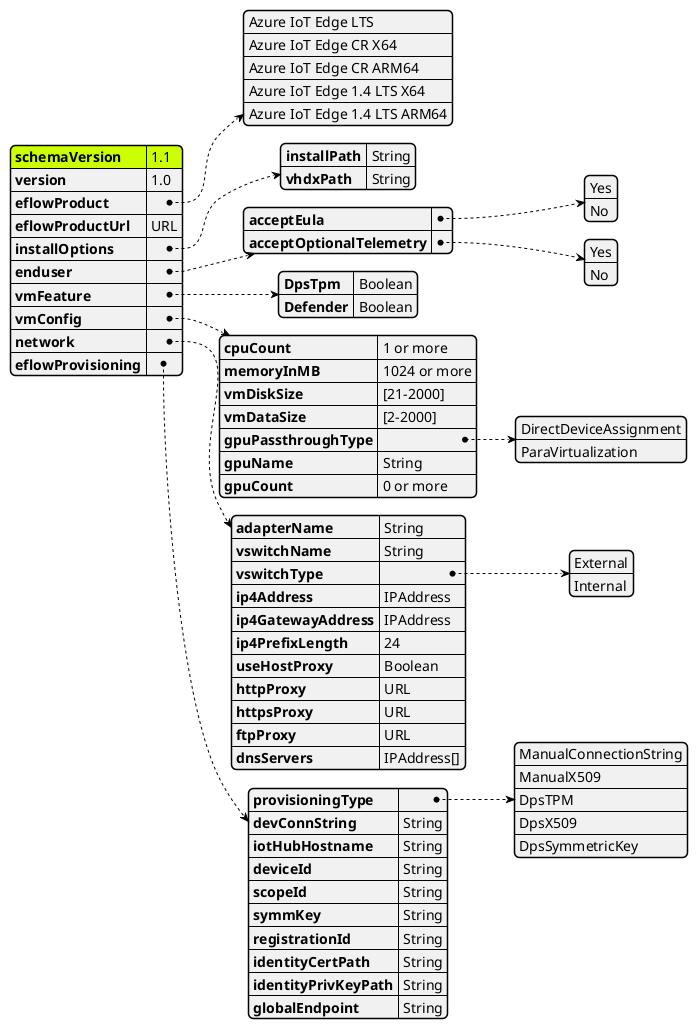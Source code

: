 @startjson eflowAutoDeploy
<style>
jsonDiagram {
  node {
    FontName Segoe UI SemiBold
    FontColor blue
    FontSize 14
    RoundCorner 10
    LineThickness 1
    separator {
      LineThickness 0.25
      LineColor black
    }
  }
  arrow {
    LineColor blue
    LineThickness 1
    LineStyle 2;5
  }
  highlight {
      BackgroundColor Blue
      FontColor White
  }
}
</style>
#highlight "schemaVersion"
{
    "schemaVersion":"1.1",
    "version":"1.0",
    "eflowProduct" :["Azure IoT Edge LTS", "Azure IoT Edge CR X64","Azure IoT Edge CR ARM64", "Azure IoT Edge 1.4 LTS X64", "Azure IoT Edge 1.4 LTS ARM64" ],
    "eflowProductUrl" : "URL",
    "installOptions":{
        "installPath":"String",
        "vhdxPath":"String"
    },
    "enduser":{
        "acceptEula" : ["Yes","No"],
        "acceptOptionalTelemetry" : ["Yes","No"]
    },
    "vmFeature":{
        "DpsTpm": "Boolean",
        "Defender": "Boolean"
    },
    "vmConfig":{
        "cpuCount" : "1 or more",
        "memoryInMB" : "1024 or more",
        "vmDiskSize" : "[21-2000]",
        "vmDataSize" : "[2-2000]",
        "gpuPassthroughType" : ["DirectDeviceAssignment", "ParaVirtualization"],
        "gpuName" : "String",
        "gpuCount" : "0 or more"
    },
    "network":{
        "adapterName": "String",
        "vswitchName" : "String",
        "vswitchType" : ["External", "Internal"],
        "ip4Address": "IPAddress",
        "ip4GatewayAddress": "IPAddress",
        "ip4PrefixLength" : "24",
        "useHostProxy" : "Boolean",
        "httpProxy":"URL",
        "httpsProxy":"URL",
        "ftpProxy":"URL",
        "dnsServers":"IPAddress[]"
    },
    "eflowProvisioning":{
        "provisioningType" : ["ManualConnectionString","ManualX509","DpsTPM","DpsX509","DpsSymmetricKey"],
        "devConnString" : "String",
        "iotHubHostname" : "String",
        "deviceId" : "String",
        "scopeId" : "String",
        "symmKey": "String",
        "registrationId" : "String",
        "identityCertPath" : "String",
        "identityPrivKeyPath" : "String",
        "globalEndpoint" : "String"
    }
}
@endjson